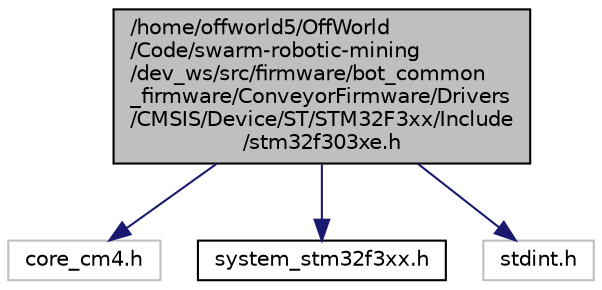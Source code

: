digraph "/home/offworld5/OffWorld\l/Code/swarm-robotic-mining\l/dev_ws/src/firmware/bot_common\l_firmware/ConveyorFirmware/Drivers\l/CMSIS/Device/ST/STM32F3xx/Include\l/stm32f303xe.h"
{
 // LATEX_PDF_SIZE
  edge [fontname="Helvetica",fontsize="10",labelfontname="Helvetica",labelfontsize="10"];
  node [fontname="Helvetica",fontsize="10",shape=record];
  Node1 [label="/home/offworld5/OffWorld\l/Code/swarm-robotic-mining\l/dev_ws/src/firmware/bot_common\l_firmware/ConveyorFirmware/Drivers\l/CMSIS/Device/ST/STM32F3xx/Include\l/stm32f303xe.h",height=0.2,width=0.4,color="black", fillcolor="grey75", style="filled", fontcolor="black",tooltip="CMSIS STM32F303xE Devices Peripheral Access Layer Header File."];
  Node1 -> Node2 [color="midnightblue",fontsize="10",style="solid"];
  Node2 [label="core_cm4.h",height=0.2,width=0.4,color="grey75", fillcolor="white", style="filled",tooltip=" "];
  Node1 -> Node3 [color="midnightblue",fontsize="10",style="solid"];
  Node3 [label="system_stm32f3xx.h",height=0.2,width=0.4,color="black", fillcolor="white", style="filled",URL="$_conveyor_firmware_2_drivers_2_c_m_s_i_s_2_device_2_s_t_2_s_t_m32_f3xx_2_include_2system__stm32f3xx_8h.html",tooltip="CMSIS Cortex-M4 Device System Source File for STM32F3xx devices."];
  Node1 -> Node4 [color="midnightblue",fontsize="10",style="solid"];
  Node4 [label="stdint.h",height=0.2,width=0.4,color="grey75", fillcolor="white", style="filled",tooltip=" "];
}
